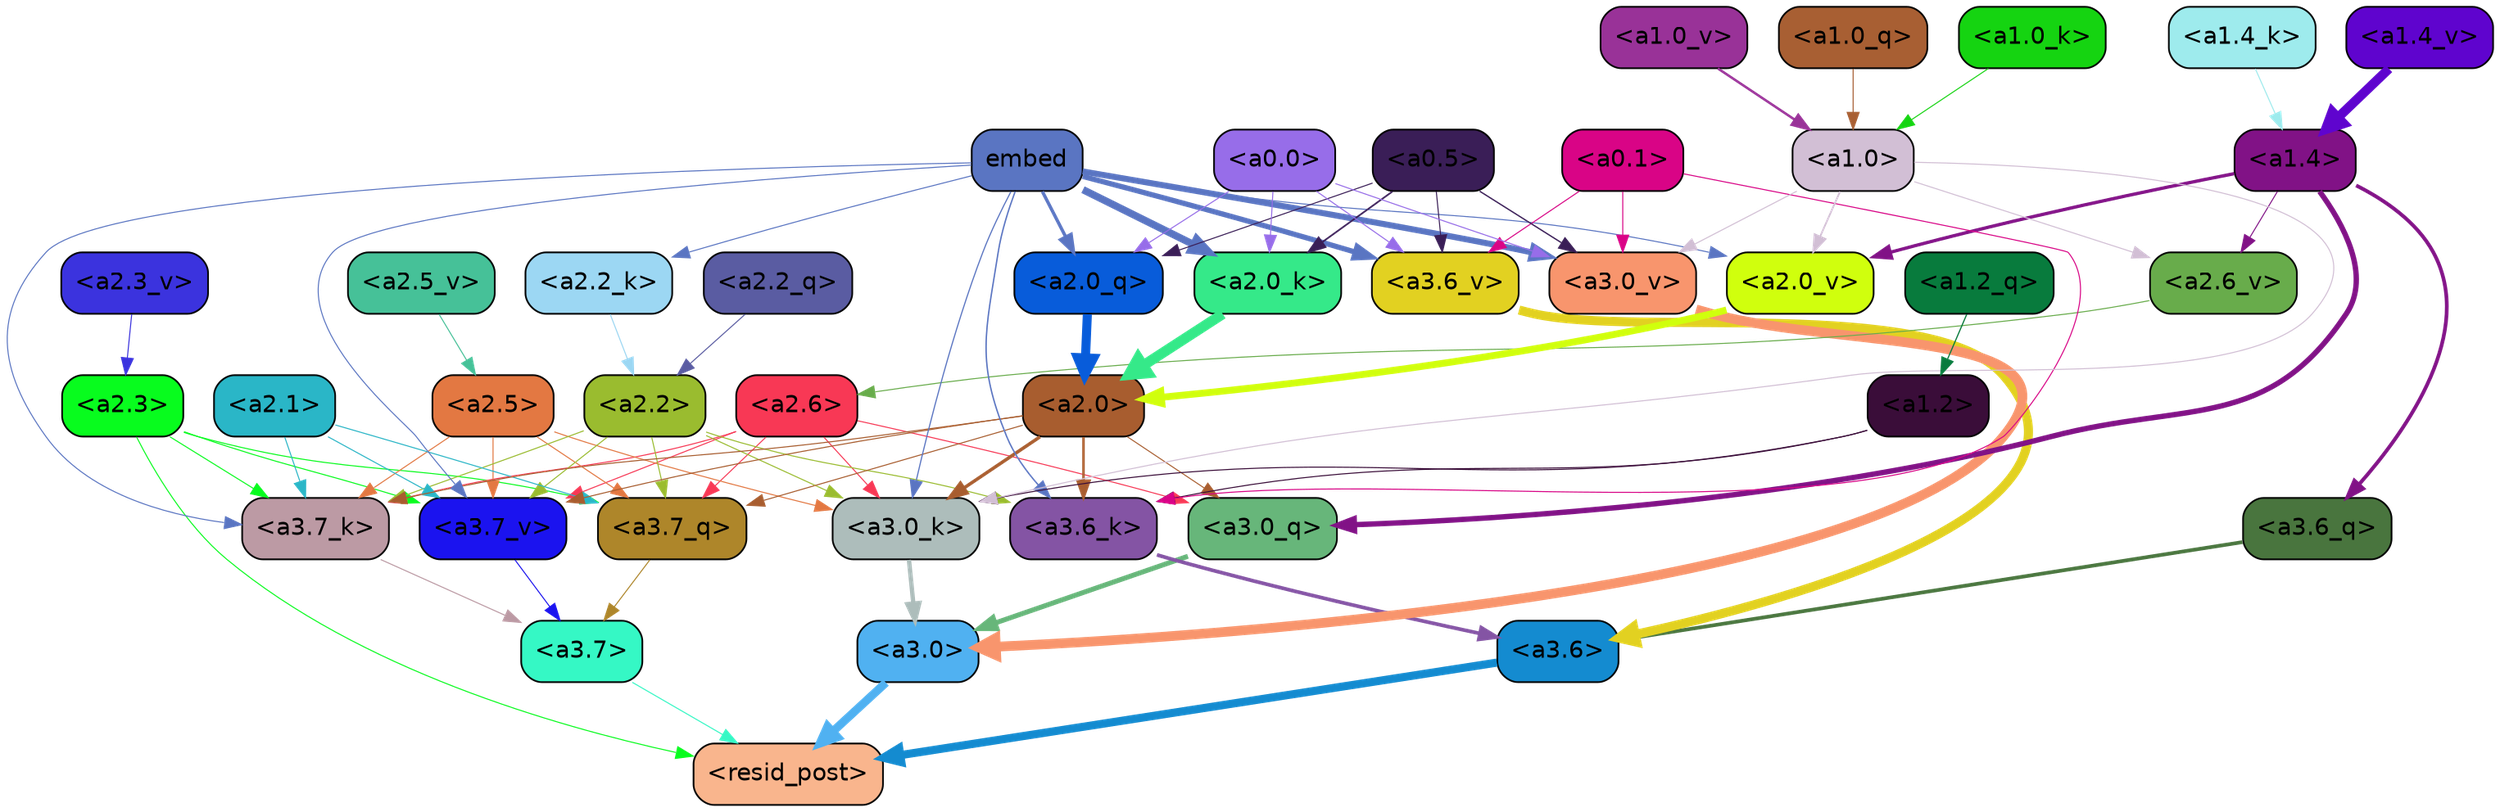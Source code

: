 strict digraph "" {
	graph [bgcolor=transparent,
		layout=dot,
		overlap=false,
		splines=true
	];
	"<a3.7>"	[color=black,
		fillcolor="#35f8c5",
		fontname=Helvetica,
		shape=box,
		style="filled, rounded"];
	"<resid_post>"	[color=black,
		fillcolor="#f9b58d",
		fontname=Helvetica,
		shape=box,
		style="filled, rounded"];
	"<a3.7>" -> "<resid_post>"	[color="#35f8c5",
		penwidth=0.6];
	"<a3.6>"	[color=black,
		fillcolor="#148bd0",
		fontname=Helvetica,
		shape=box,
		style="filled, rounded"];
	"<a3.6>" -> "<resid_post>"	[color="#148bd0",
		penwidth=4.7534414529800415];
	"<a3.0>"	[color=black,
		fillcolor="#50b1f1",
		fontname=Helvetica,
		shape=box,
		style="filled, rounded"];
	"<a3.0>" -> "<resid_post>"	[color="#50b1f1",
		penwidth=4.898576855659485];
	"<a2.3>"	[color=black,
		fillcolor="#08fc1e",
		fontname=Helvetica,
		shape=box,
		style="filled, rounded"];
	"<a2.3>" -> "<resid_post>"	[color="#08fc1e",
		penwidth=0.6];
	"<a3.7_q>"	[color=black,
		fillcolor="#ae862a",
		fontname=Helvetica,
		shape=box,
		style="filled, rounded"];
	"<a2.3>" -> "<a3.7_q>"	[color="#08fc1e",
		penwidth=0.6];
	"<a3.7_k>"	[color=black,
		fillcolor="#bc9aa4",
		fontname=Helvetica,
		shape=box,
		style="filled, rounded"];
	"<a2.3>" -> "<a3.7_k>"	[color="#08fc1e",
		penwidth=0.6];
	"<a3.7_v>"	[color=black,
		fillcolor="#1b13ef",
		fontname=Helvetica,
		shape=box,
		style="filled, rounded"];
	"<a2.3>" -> "<a3.7_v>"	[color="#08fc1e",
		penwidth=0.6];
	"<a3.7_q>" -> "<a3.7>"	[color="#ae862a",
		penwidth=0.6];
	"<a3.6_q>"	[color=black,
		fillcolor="#49753e",
		fontname=Helvetica,
		shape=box,
		style="filled, rounded"];
	"<a3.6_q>" -> "<a3.6>"	[color="#49753e",
		penwidth=2.160832464694977];
	"<a3.0_q>"	[color=black,
		fillcolor="#67b67a",
		fontname=Helvetica,
		shape=box,
		style="filled, rounded"];
	"<a3.0_q>" -> "<a3.0>"	[color="#67b67a",
		penwidth=2.870753765106201];
	"<a3.7_k>" -> "<a3.7>"	[color="#bc9aa4",
		penwidth=0.6];
	"<a3.6_k>"	[color=black,
		fillcolor="#8454a4",
		fontname=Helvetica,
		shape=box,
		style="filled, rounded"];
	"<a3.6_k>" -> "<a3.6>"	[color="#8454a4",
		penwidth=2.13908451795578];
	"<a3.0_k>"	[color=black,
		fillcolor="#adbdbb",
		fontname=Helvetica,
		shape=box,
		style="filled, rounded"];
	"<a3.0_k>" -> "<a3.0>"	[color="#adbdbb",
		penwidth=2.520303964614868];
	"<a3.7_v>" -> "<a3.7>"	[color="#1b13ef",
		penwidth=0.6];
	"<a3.6_v>"	[color=black,
		fillcolor="#e2d121",
		fontname=Helvetica,
		shape=box,
		style="filled, rounded"];
	"<a3.6_v>" -> "<a3.6>"	[color="#e2d121",
		penwidth=5.297133803367615];
	"<a3.0_v>"	[color=black,
		fillcolor="#f8956d",
		fontname=Helvetica,
		shape=box,
		style="filled, rounded"];
	"<a3.0_v>" -> "<a3.0>"	[color="#f8956d",
		penwidth=5.680712580680847];
	"<a2.6>"	[color=black,
		fillcolor="#f83855",
		fontname=Helvetica,
		shape=box,
		style="filled, rounded"];
	"<a2.6>" -> "<a3.7_q>"	[color="#f83855",
		penwidth=0.6];
	"<a2.6>" -> "<a3.0_q>"	[color="#f83855",
		penwidth=0.6];
	"<a2.6>" -> "<a3.7_k>"	[color="#f83855",
		penwidth=0.6];
	"<a2.6>" -> "<a3.0_k>"	[color="#f83855",
		penwidth=0.6];
	"<a2.6>" -> "<a3.7_v>"	[color="#f83855",
		penwidth=0.6];
	"<a2.5>"	[color=black,
		fillcolor="#e37842",
		fontname=Helvetica,
		shape=box,
		style="filled, rounded"];
	"<a2.5>" -> "<a3.7_q>"	[color="#e37842",
		penwidth=0.6];
	"<a2.5>" -> "<a3.7_k>"	[color="#e37842",
		penwidth=0.6];
	"<a2.5>" -> "<a3.0_k>"	[color="#e37842",
		penwidth=0.6];
	"<a2.5>" -> "<a3.7_v>"	[color="#e37842",
		penwidth=0.6];
	"<a2.2>"	[color=black,
		fillcolor="#9abc2f",
		fontname=Helvetica,
		shape=box,
		style="filled, rounded"];
	"<a2.2>" -> "<a3.7_q>"	[color="#9abc2f",
		penwidth=0.6];
	"<a2.2>" -> "<a3.7_k>"	[color="#9abc2f",
		penwidth=0.6];
	"<a2.2>" -> "<a3.6_k>"	[color="#9abc2f",
		penwidth=0.6];
	"<a2.2>" -> "<a3.0_k>"	[color="#9abc2f",
		penwidth=0.6];
	"<a2.2>" -> "<a3.7_v>"	[color="#9abc2f",
		penwidth=0.6];
	"<a2.1>"	[color=black,
		fillcolor="#2ab6c7",
		fontname=Helvetica,
		shape=box,
		style="filled, rounded"];
	"<a2.1>" -> "<a3.7_q>"	[color="#2ab6c7",
		penwidth=0.6];
	"<a2.1>" -> "<a3.7_k>"	[color="#2ab6c7",
		penwidth=0.6];
	"<a2.1>" -> "<a3.7_v>"	[color="#2ab6c7",
		penwidth=0.6];
	"<a2.0>"	[color=black,
		fillcolor="#a85d2f",
		fontname=Helvetica,
		shape=box,
		style="filled, rounded"];
	"<a2.0>" -> "<a3.7_q>"	[color="#a85d2f",
		penwidth=0.6];
	"<a2.0>" -> "<a3.0_q>"	[color="#a85d2f",
		penwidth=0.6];
	"<a2.0>" -> "<a3.7_k>"	[color="#a85d2f",
		penwidth=0.6];
	"<a2.0>" -> "<a3.6_k>"	[color="#a85d2f",
		penwidth=1.4807794839143753];
	"<a2.0>" -> "<a3.0_k>"	[color="#a85d2f",
		penwidth=1.9436544477939606];
	"<a2.0>" -> "<a3.7_v>"	[color="#a85d2f",
		penwidth=0.6];
	"<a1.4>"	[color=black,
		fillcolor="#811286",
		fontname=Helvetica,
		shape=box,
		style="filled, rounded"];
	"<a1.4>" -> "<a3.6_q>"	[color="#811286",
		penwidth=2.1635248363018036];
	"<a1.4>" -> "<a3.0_q>"	[color="#811286",
		penwidth=3.1362746953964233];
	"<a2.6_v>"	[color=black,
		fillcolor="#68ac4b",
		fontname=Helvetica,
		shape=box,
		style="filled, rounded"];
	"<a1.4>" -> "<a2.6_v>"	[color="#811286",
		penwidth=0.6];
	"<a2.0_v>"	[color=black,
		fillcolor="#d0ff0d",
		fontname=Helvetica,
		shape=box,
		style="filled, rounded"];
	"<a1.4>" -> "<a2.0_v>"	[color="#811286",
		penwidth=1.9271827340126038];
	embed	[color=black,
		fillcolor="#5a75c2",
		fontname=Helvetica,
		shape=box,
		style="filled, rounded"];
	embed -> "<a3.7_k>"	[color="#5a75c2",
		penwidth=0.6];
	embed -> "<a3.6_k>"	[color="#5a75c2",
		penwidth=0.8202246725559235];
	embed -> "<a3.0_k>"	[color="#5a75c2",
		penwidth=0.6771316379308701];
	embed -> "<a3.7_v>"	[color="#5a75c2",
		penwidth=0.6];
	embed -> "<a3.6_v>"	[color="#5a75c2",
		penwidth=3.067279100418091];
	embed -> "<a3.0_v>"	[color="#5a75c2",
		penwidth=3.5202720761299133];
	"<a2.0_q>"	[color=black,
		fillcolor="#085cda",
		fontname=Helvetica,
		shape=box,
		style="filled, rounded"];
	embed -> "<a2.0_q>"	[color="#5a75c2",
		penwidth=1.9194039106369019];
	"<a2.2_k>"	[color=black,
		fillcolor="#9cd7f3",
		fontname=Helvetica,
		shape=box,
		style="filled, rounded"];
	embed -> "<a2.2_k>"	[color="#5a75c2",
		penwidth=0.6];
	"<a2.0_k>"	[color=black,
		fillcolor="#35e989",
		fontname=Helvetica,
		shape=box,
		style="filled, rounded"];
	embed -> "<a2.0_k>"	[color="#5a75c2",
		penwidth=4.28515887260437];
	embed -> "<a2.0_v>"	[color="#5a75c2",
		penwidth=0.6];
	"<a1.2>"	[color=black,
		fillcolor="#3a0d39",
		fontname=Helvetica,
		shape=box,
		style="filled, rounded"];
	"<a1.2>" -> "<a3.6_k>"	[color="#3a0d39",
		penwidth=0.6];
	"<a1.2>" -> "<a3.0_k>"	[color="#3a0d39",
		penwidth=0.6];
	"<a0.1>"	[color=black,
		fillcolor="#d90486",
		fontname=Helvetica,
		shape=box,
		style="filled, rounded"];
	"<a0.1>" -> "<a3.6_k>"	[color="#d90486",
		penwidth=0.6];
	"<a0.1>" -> "<a3.6_v>"	[color="#d90486",
		penwidth=0.6];
	"<a0.1>" -> "<a3.0_v>"	[color="#d90486",
		penwidth=0.6];
	"<a1.0>"	[color=black,
		fillcolor="#d2bfd5",
		fontname=Helvetica,
		shape=box,
		style="filled, rounded"];
	"<a1.0>" -> "<a3.0_k>"	[color="#d2bfd5",
		penwidth=0.6];
	"<a1.0>" -> "<a3.0_v>"	[color="#d2bfd5",
		penwidth=0.6];
	"<a1.0>" -> "<a2.6_v>"	[color="#d2bfd5",
		penwidth=0.6];
	"<a1.0>" -> "<a2.0_v>"	[color="#d2bfd5",
		penwidth=0.9754131138324738];
	"<a0.5>"	[color=black,
		fillcolor="#3a1e57",
		fontname=Helvetica,
		shape=box,
		style="filled, rounded"];
	"<a0.5>" -> "<a3.6_v>"	[color="#3a1e57",
		penwidth=0.6];
	"<a0.5>" -> "<a3.0_v>"	[color="#3a1e57",
		penwidth=0.764040544629097];
	"<a0.5>" -> "<a2.0_q>"	[color="#3a1e57",
		penwidth=0.6];
	"<a0.5>" -> "<a2.0_k>"	[color="#3a1e57",
		penwidth=0.9763890504837036];
	"<a0.0>"	[color=black,
		fillcolor="#976de9",
		fontname=Helvetica,
		shape=box,
		style="filled, rounded"];
	"<a0.0>" -> "<a3.6_v>"	[color="#976de9",
		penwidth=0.6];
	"<a0.0>" -> "<a3.0_v>"	[color="#976de9",
		penwidth=0.6];
	"<a0.0>" -> "<a2.0_q>"	[color="#976de9",
		penwidth=0.6];
	"<a0.0>" -> "<a2.0_k>"	[color="#976de9",
		penwidth=0.6];
	"<a2.2_q>"	[color=black,
		fillcolor="#5a5ca2",
		fontname=Helvetica,
		shape=box,
		style="filled, rounded"];
	"<a2.2_q>" -> "<a2.2>"	[color="#5a5ca2",
		penwidth=0.6];
	"<a2.0_q>" -> "<a2.0>"	[color="#085cda",
		penwidth=5.313405752182007];
	"<a2.2_k>" -> "<a2.2>"	[color="#9cd7f3",
		penwidth=0.6];
	"<a2.0_k>" -> "<a2.0>"	[color="#35e989",
		penwidth=6.029795527458191];
	"<a2.6_v>" -> "<a2.6>"	[color="#68ac4b",
		penwidth=0.6];
	"<a2.5_v>"	[color=black,
		fillcolor="#46c198",
		fontname=Helvetica,
		shape=box,
		style="filled, rounded"];
	"<a2.5_v>" -> "<a2.5>"	[color="#46c198",
		penwidth=0.6];
	"<a2.3_v>"	[color=black,
		fillcolor="#3b33de",
		fontname=Helvetica,
		shape=box,
		style="filled, rounded"];
	"<a2.3_v>" -> "<a2.3>"	[color="#3b33de",
		penwidth=0.6];
	"<a2.0_v>" -> "<a2.0>"	[color="#d0ff0d",
		penwidth=4.041402816772461];
	"<a1.2_q>"	[color=black,
		fillcolor="#087b3d",
		fontname=Helvetica,
		shape=box,
		style="filled, rounded"];
	"<a1.2_q>" -> "<a1.2>"	[color="#087b3d",
		penwidth=0.6924253702163696];
	"<a1.0_q>"	[color=black,
		fillcolor="#a85f33",
		fontname=Helvetica,
		shape=box,
		style="filled, rounded"];
	"<a1.0_q>" -> "<a1.0>"	[color="#a85f33",
		penwidth=0.6];
	"<a1.4_k>"	[color=black,
		fillcolor="#9eebed",
		fontname=Helvetica,
		shape=box,
		style="filled, rounded"];
	"<a1.4_k>" -> "<a1.4>"	[color="#9eebed",
		penwidth=0.6];
	"<a1.0_k>"	[color=black,
		fillcolor="#15d411",
		fontname=Helvetica,
		shape=box,
		style="filled, rounded"];
	"<a1.0_k>" -> "<a1.0>"	[color="#15d411",
		penwidth=0.6];
	"<a1.4_v>"	[color=black,
		fillcolor="#5f04ce",
		fontname=Helvetica,
		shape=box,
		style="filled, rounded"];
	"<a1.4_v>" -> "<a1.4>"	[color="#5f04ce",
		penwidth=5.515027642250061];
	"<a1.0_v>"	[color=black,
		fillcolor="#993298",
		fontname=Helvetica,
		shape=box,
		style="filled, rounded"];
	"<a1.0_v>" -> "<a1.0>"	[color="#993298",
		penwidth=1.4252789914608002];
}
